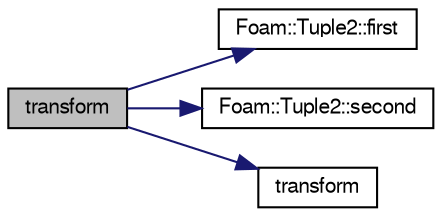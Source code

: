 digraph "transform"
{
  bgcolor="transparent";
  edge [fontname="FreeSans",fontsize="10",labelfontname="FreeSans",labelfontsize="10"];
  node [fontname="FreeSans",fontsize="10",shape=record];
  rankdir="LR";
  Node1 [label="transform",height=0.2,width=0.4,color="black", fillcolor="grey75", style="filled" fontcolor="black"];
  Node1 -> Node2 [color="midnightblue",fontsize="10",style="solid",fontname="FreeSans"];
  Node2 [label="Foam::Tuple2::first",height=0.2,width=0.4,color="black",URL="$a02619.html#a6bc9dc0330d36f5f75e816ddc4ec213e",tooltip="Return first. "];
  Node1 -> Node3 [color="midnightblue",fontsize="10",style="solid",fontname="FreeSans"];
  Node3 [label="Foam::Tuple2::second",height=0.2,width=0.4,color="black",URL="$a02619.html#a5d570a89988f907024eede54003b8a79",tooltip="Return second. "];
  Node1 -> Node4 [color="midnightblue",fontsize="10",style="solid",fontname="FreeSans"];
  Node4 [label="transform",height=0.2,width=0.4,color="black",URL="$a10237.html#a919915170941701c1223291531ad010c"];
}

